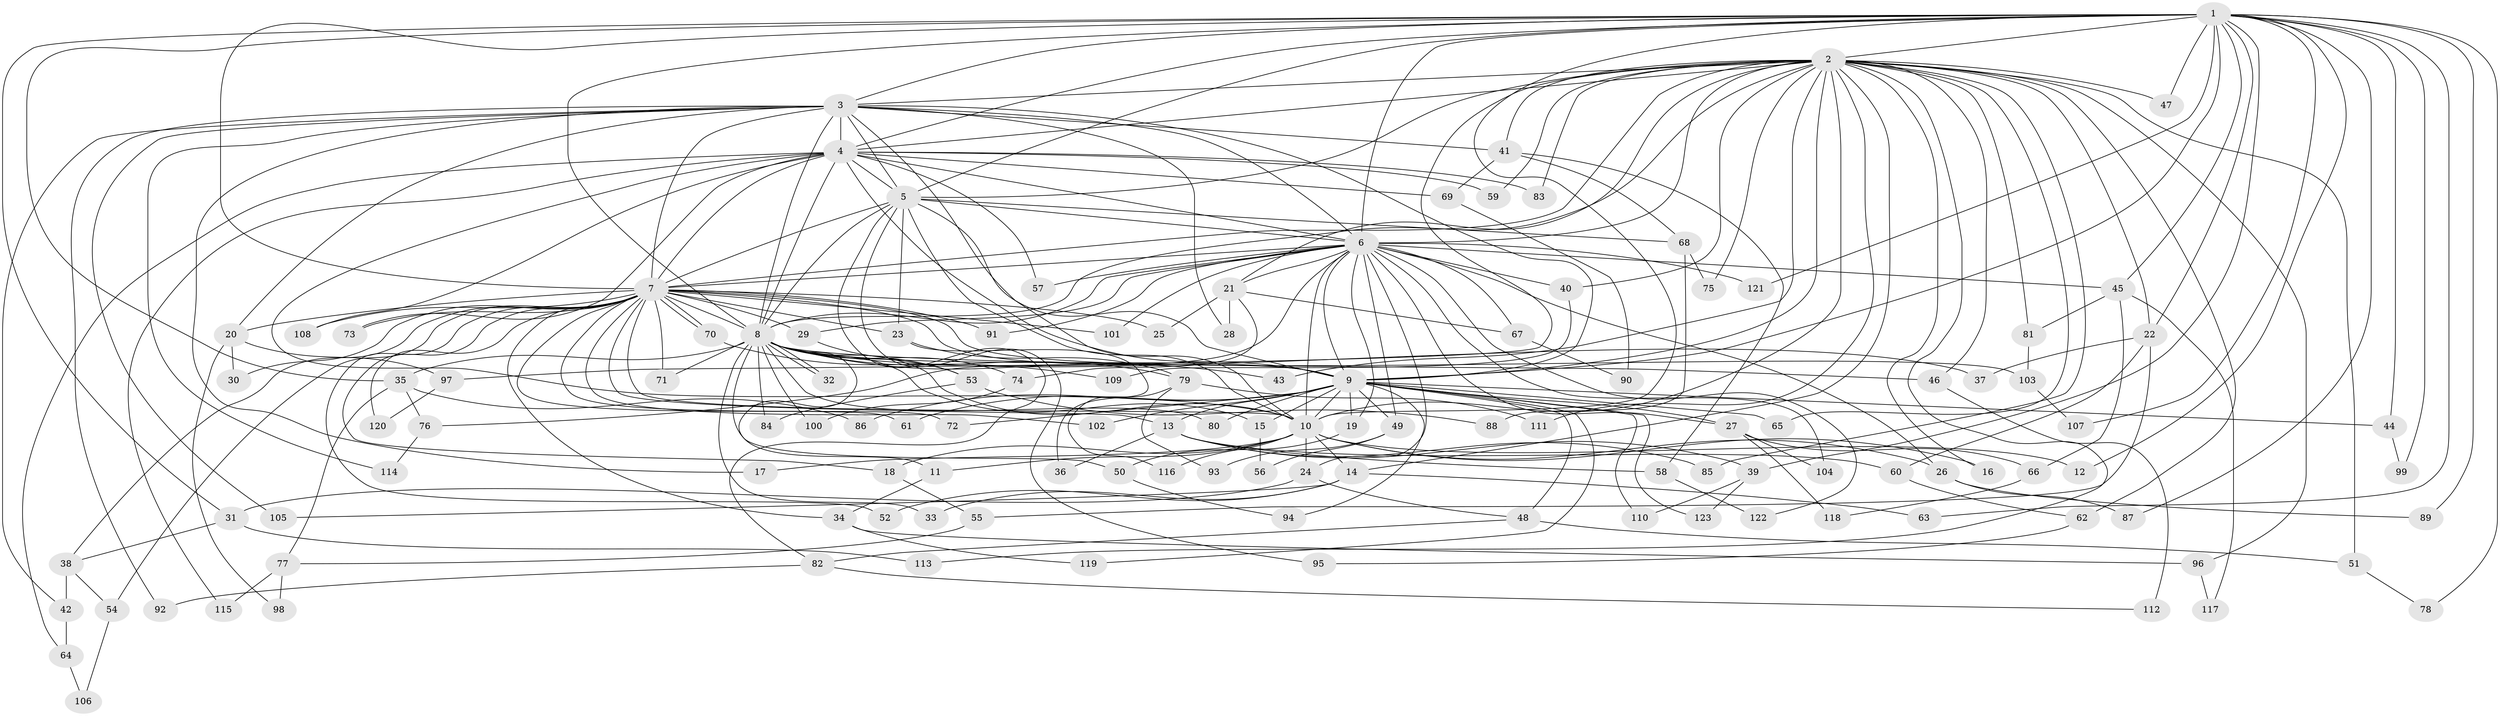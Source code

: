 // Generated by graph-tools (version 1.1) at 2025/11/02/27/25 16:11:08]
// undirected, 123 vertices, 271 edges
graph export_dot {
graph [start="1"]
  node [color=gray90,style=filled];
  1;
  2;
  3;
  4;
  5;
  6;
  7;
  8;
  9;
  10;
  11;
  12;
  13;
  14;
  15;
  16;
  17;
  18;
  19;
  20;
  21;
  22;
  23;
  24;
  25;
  26;
  27;
  28;
  29;
  30;
  31;
  32;
  33;
  34;
  35;
  36;
  37;
  38;
  39;
  40;
  41;
  42;
  43;
  44;
  45;
  46;
  47;
  48;
  49;
  50;
  51;
  52;
  53;
  54;
  55;
  56;
  57;
  58;
  59;
  60;
  61;
  62;
  63;
  64;
  65;
  66;
  67;
  68;
  69;
  70;
  71;
  72;
  73;
  74;
  75;
  76;
  77;
  78;
  79;
  80;
  81;
  82;
  83;
  84;
  85;
  86;
  87;
  88;
  89;
  90;
  91;
  92;
  93;
  94;
  95;
  96;
  97;
  98;
  99;
  100;
  101;
  102;
  103;
  104;
  105;
  106;
  107;
  108;
  109;
  110;
  111;
  112;
  113;
  114;
  115;
  116;
  117;
  118;
  119;
  120;
  121;
  122;
  123;
  1 -- 2;
  1 -- 3;
  1 -- 4;
  1 -- 5;
  1 -- 6;
  1 -- 7;
  1 -- 8;
  1 -- 9;
  1 -- 10;
  1 -- 12;
  1 -- 22;
  1 -- 31;
  1 -- 35;
  1 -- 39;
  1 -- 44;
  1 -- 45;
  1 -- 47;
  1 -- 63;
  1 -- 78;
  1 -- 87;
  1 -- 89;
  1 -- 99;
  1 -- 107;
  1 -- 121;
  2 -- 3;
  2 -- 4;
  2 -- 5;
  2 -- 6;
  2 -- 7;
  2 -- 8;
  2 -- 9;
  2 -- 10;
  2 -- 14;
  2 -- 16;
  2 -- 21;
  2 -- 22;
  2 -- 40;
  2 -- 41;
  2 -- 43;
  2 -- 46;
  2 -- 47;
  2 -- 51;
  2 -- 59;
  2 -- 62;
  2 -- 65;
  2 -- 75;
  2 -- 81;
  2 -- 83;
  2 -- 85;
  2 -- 96;
  2 -- 97;
  2 -- 111;
  2 -- 113;
  3 -- 4;
  3 -- 5;
  3 -- 6;
  3 -- 7;
  3 -- 8;
  3 -- 9;
  3 -- 10;
  3 -- 17;
  3 -- 20;
  3 -- 28;
  3 -- 41;
  3 -- 42;
  3 -- 92;
  3 -- 105;
  3 -- 114;
  4 -- 5;
  4 -- 6;
  4 -- 7;
  4 -- 8;
  4 -- 9;
  4 -- 10;
  4 -- 57;
  4 -- 59;
  4 -- 64;
  4 -- 69;
  4 -- 73;
  4 -- 83;
  4 -- 108;
  4 -- 115;
  5 -- 6;
  5 -- 7;
  5 -- 8;
  5 -- 9;
  5 -- 10;
  5 -- 23;
  5 -- 68;
  5 -- 82;
  5 -- 95;
  6 -- 7;
  6 -- 8;
  6 -- 9;
  6 -- 10;
  6 -- 19;
  6 -- 21;
  6 -- 24;
  6 -- 26;
  6 -- 27;
  6 -- 29;
  6 -- 40;
  6 -- 45;
  6 -- 49;
  6 -- 57;
  6 -- 67;
  6 -- 76;
  6 -- 91;
  6 -- 101;
  6 -- 104;
  6 -- 121;
  6 -- 122;
  7 -- 8;
  7 -- 9;
  7 -- 10;
  7 -- 13;
  7 -- 18;
  7 -- 20;
  7 -- 23;
  7 -- 25;
  7 -- 29;
  7 -- 30;
  7 -- 34;
  7 -- 38;
  7 -- 52;
  7 -- 54;
  7 -- 61;
  7 -- 70;
  7 -- 70;
  7 -- 71;
  7 -- 72;
  7 -- 73;
  7 -- 91;
  7 -- 101;
  7 -- 102;
  7 -- 103;
  7 -- 108;
  7 -- 120;
  8 -- 9;
  8 -- 10;
  8 -- 11;
  8 -- 15;
  8 -- 32;
  8 -- 32;
  8 -- 33;
  8 -- 35;
  8 -- 37;
  8 -- 43;
  8 -- 46;
  8 -- 50;
  8 -- 53;
  8 -- 71;
  8 -- 74;
  8 -- 79;
  8 -- 80;
  8 -- 84;
  8 -- 100;
  9 -- 10;
  9 -- 13;
  9 -- 15;
  9 -- 19;
  9 -- 27;
  9 -- 44;
  9 -- 48;
  9 -- 49;
  9 -- 61;
  9 -- 65;
  9 -- 72;
  9 -- 80;
  9 -- 86;
  9 -- 94;
  9 -- 102;
  9 -- 110;
  9 -- 119;
  9 -- 123;
  10 -- 11;
  10 -- 12;
  10 -- 14;
  10 -- 16;
  10 -- 17;
  10 -- 18;
  10 -- 24;
  10 -- 26;
  10 -- 116;
  11 -- 34;
  13 -- 36;
  13 -- 39;
  13 -- 58;
  13 -- 60;
  13 -- 85;
  14 -- 33;
  14 -- 52;
  14 -- 63;
  14 -- 105;
  15 -- 56;
  18 -- 55;
  19 -- 50;
  20 -- 30;
  20 -- 97;
  20 -- 98;
  21 -- 25;
  21 -- 28;
  21 -- 67;
  21 -- 74;
  22 -- 37;
  22 -- 55;
  22 -- 60;
  23 -- 36;
  23 -- 79;
  24 -- 31;
  24 -- 48;
  26 -- 87;
  26 -- 89;
  27 -- 66;
  27 -- 104;
  27 -- 118;
  29 -- 53;
  31 -- 38;
  31 -- 113;
  34 -- 96;
  34 -- 119;
  35 -- 76;
  35 -- 77;
  35 -- 86;
  38 -- 42;
  38 -- 54;
  39 -- 110;
  39 -- 123;
  40 -- 109;
  41 -- 58;
  41 -- 68;
  41 -- 69;
  42 -- 64;
  44 -- 99;
  45 -- 66;
  45 -- 81;
  45 -- 117;
  46 -- 112;
  48 -- 51;
  48 -- 82;
  49 -- 56;
  49 -- 93;
  50 -- 94;
  51 -- 78;
  53 -- 84;
  53 -- 88;
  54 -- 106;
  55 -- 77;
  58 -- 122;
  60 -- 62;
  62 -- 95;
  64 -- 106;
  66 -- 118;
  67 -- 90;
  68 -- 75;
  68 -- 88;
  69 -- 90;
  70 -- 109;
  74 -- 100;
  76 -- 114;
  77 -- 98;
  77 -- 115;
  79 -- 93;
  79 -- 111;
  79 -- 116;
  81 -- 103;
  82 -- 92;
  82 -- 112;
  96 -- 117;
  97 -- 120;
  103 -- 107;
}
